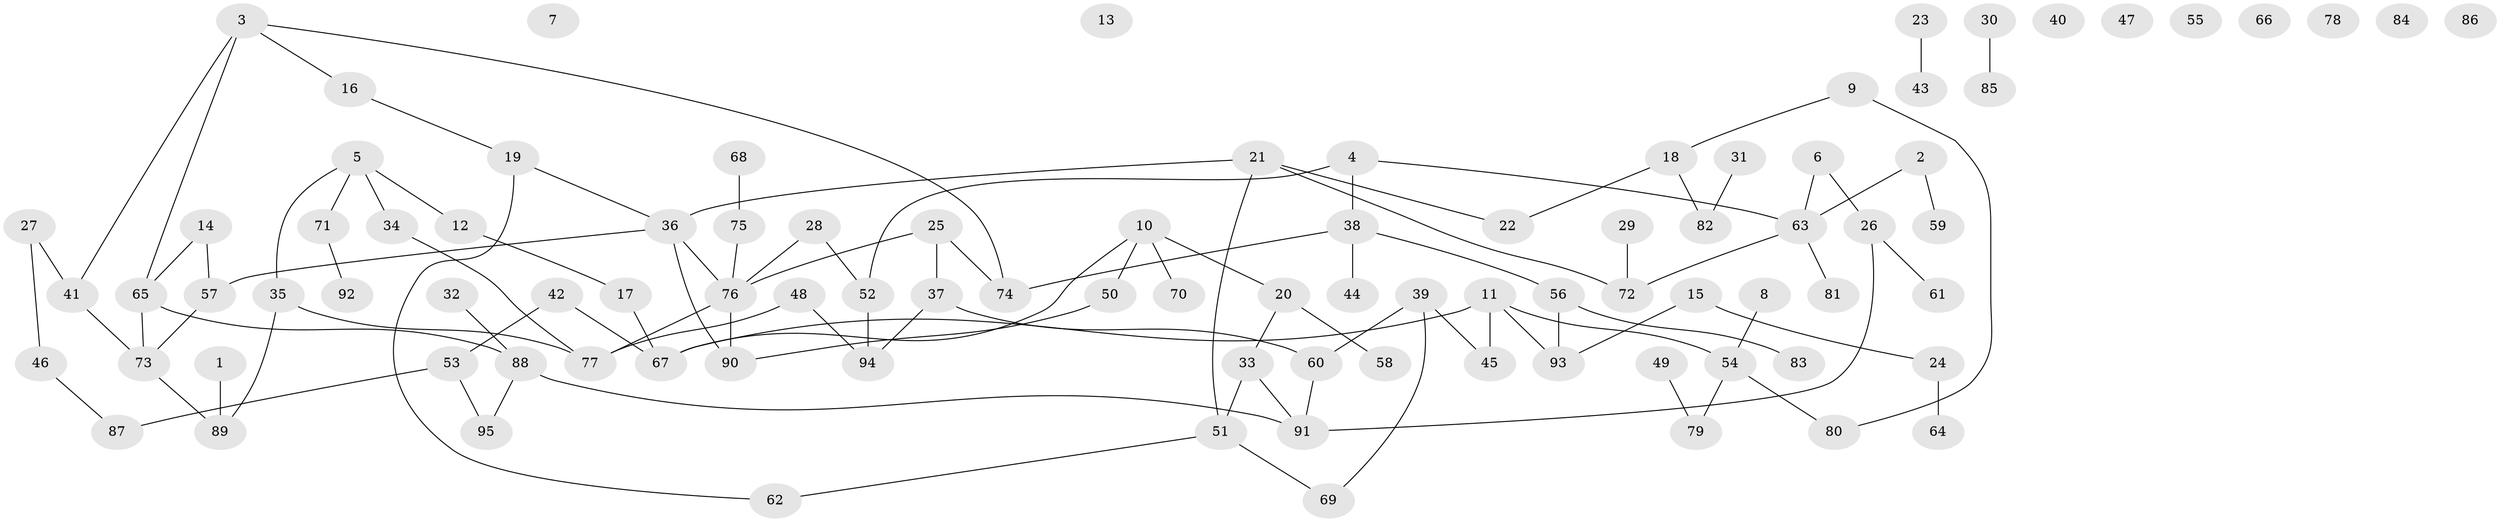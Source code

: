 // Generated by graph-tools (version 1.1) at 2025/12/03/09/25 04:12:53]
// undirected, 95 vertices, 106 edges
graph export_dot {
graph [start="1"]
  node [color=gray90,style=filled];
  1;
  2;
  3;
  4;
  5;
  6;
  7;
  8;
  9;
  10;
  11;
  12;
  13;
  14;
  15;
  16;
  17;
  18;
  19;
  20;
  21;
  22;
  23;
  24;
  25;
  26;
  27;
  28;
  29;
  30;
  31;
  32;
  33;
  34;
  35;
  36;
  37;
  38;
  39;
  40;
  41;
  42;
  43;
  44;
  45;
  46;
  47;
  48;
  49;
  50;
  51;
  52;
  53;
  54;
  55;
  56;
  57;
  58;
  59;
  60;
  61;
  62;
  63;
  64;
  65;
  66;
  67;
  68;
  69;
  70;
  71;
  72;
  73;
  74;
  75;
  76;
  77;
  78;
  79;
  80;
  81;
  82;
  83;
  84;
  85;
  86;
  87;
  88;
  89;
  90;
  91;
  92;
  93;
  94;
  95;
  1 -- 89;
  2 -- 59;
  2 -- 63;
  3 -- 16;
  3 -- 41;
  3 -- 65;
  3 -- 74;
  4 -- 38;
  4 -- 52;
  4 -- 63;
  5 -- 12;
  5 -- 34;
  5 -- 35;
  5 -- 71;
  6 -- 26;
  6 -- 63;
  8 -- 54;
  9 -- 18;
  9 -- 80;
  10 -- 20;
  10 -- 50;
  10 -- 67;
  10 -- 70;
  11 -- 45;
  11 -- 54;
  11 -- 67;
  11 -- 93;
  12 -- 17;
  14 -- 57;
  14 -- 65;
  15 -- 24;
  15 -- 93;
  16 -- 19;
  17 -- 67;
  18 -- 22;
  18 -- 82;
  19 -- 36;
  19 -- 62;
  20 -- 33;
  20 -- 58;
  21 -- 22;
  21 -- 36;
  21 -- 51;
  21 -- 72;
  23 -- 43;
  24 -- 64;
  25 -- 37;
  25 -- 74;
  25 -- 76;
  26 -- 61;
  26 -- 91;
  27 -- 41;
  27 -- 46;
  28 -- 52;
  28 -- 76;
  29 -- 72;
  30 -- 85;
  31 -- 82;
  32 -- 88;
  33 -- 51;
  33 -- 91;
  34 -- 77;
  35 -- 77;
  35 -- 89;
  36 -- 57;
  36 -- 76;
  36 -- 90;
  37 -- 60;
  37 -- 94;
  38 -- 44;
  38 -- 56;
  38 -- 74;
  39 -- 45;
  39 -- 60;
  39 -- 69;
  41 -- 73;
  42 -- 53;
  42 -- 67;
  46 -- 87;
  48 -- 77;
  48 -- 94;
  49 -- 79;
  50 -- 90;
  51 -- 62;
  51 -- 69;
  52 -- 94;
  53 -- 87;
  53 -- 95;
  54 -- 79;
  54 -- 80;
  56 -- 83;
  56 -- 93;
  57 -- 73;
  60 -- 91;
  63 -- 72;
  63 -- 81;
  65 -- 73;
  65 -- 88;
  68 -- 75;
  71 -- 92;
  73 -- 89;
  75 -- 76;
  76 -- 77;
  76 -- 90;
  88 -- 91;
  88 -- 95;
}
